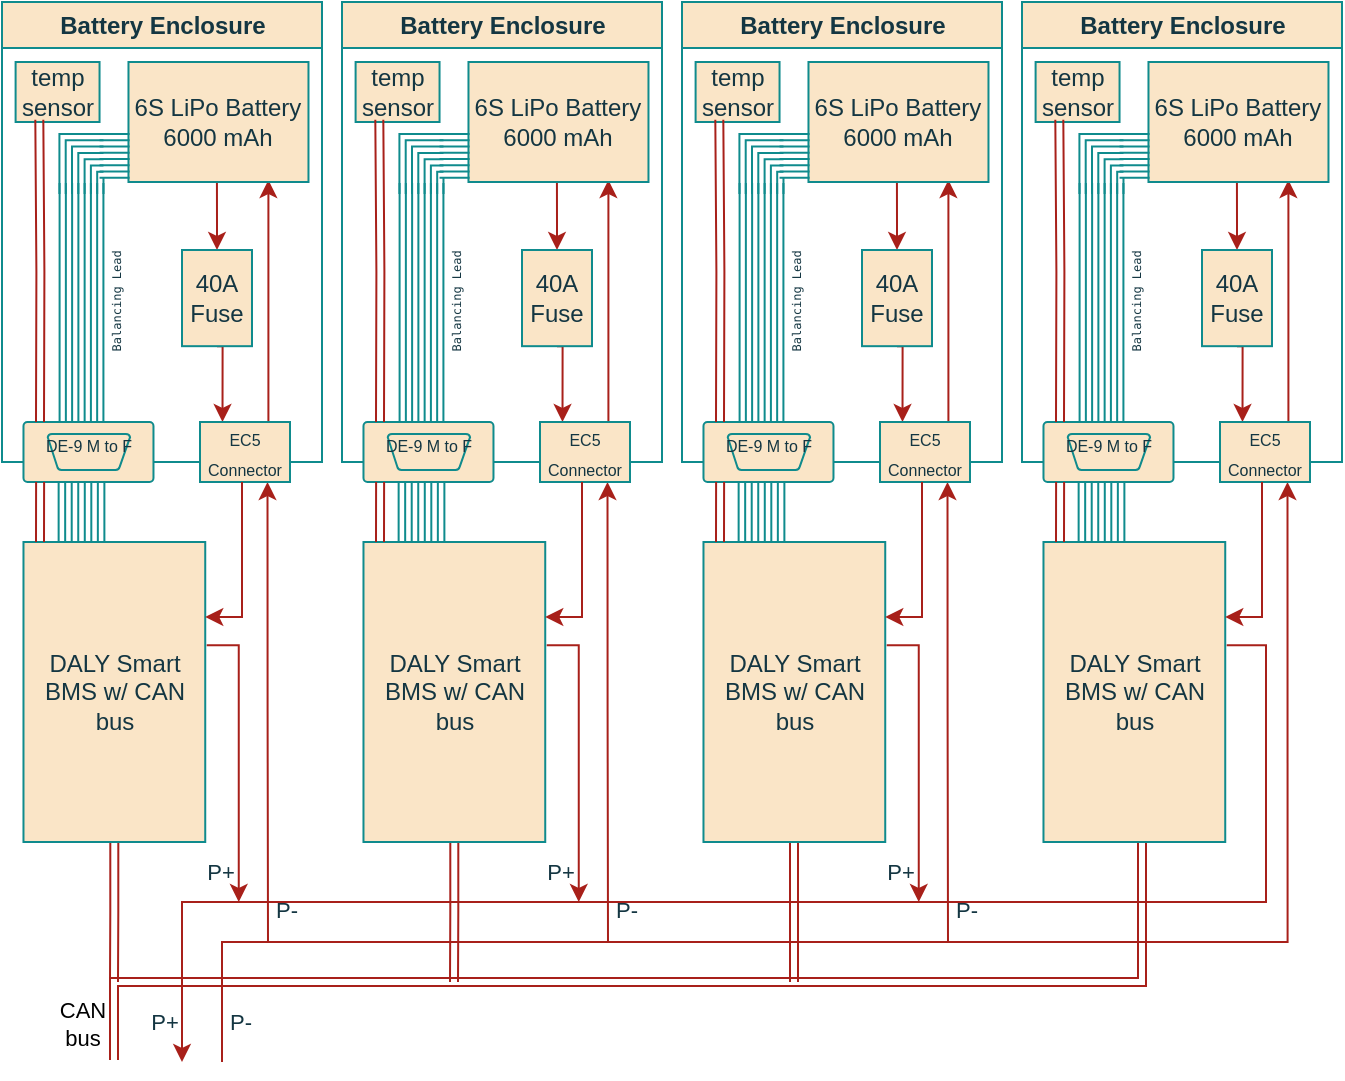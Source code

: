 <mxfile version="24.7.12">
  <diagram name="Page-1" id="U4LzexEA5z4gXmBC9XQn">
    <mxGraphModel dx="1235" dy="614" grid="1" gridSize="10" guides="1" tooltips="1" connect="1" arrows="1" fold="1" page="1" pageScale="1" pageWidth="850" pageHeight="1100" background="#ffffff" math="0" shadow="0">
      <root>
        <mxCell id="0" />
        <mxCell id="1" parent="0" />
        <mxCell id="nOU4_NgVh6XaABi12xhm-1" value="Battery Enclosure" style="swimlane;whiteSpace=wrap;html=1;spacingLeft=1;labelBackgroundColor=none;fillColor=#FAE5C7;strokeColor=#0F8B8D;fontColor=#143642;rounded=0;collapsible=0;" parent="1" vertex="1">
          <mxGeometry x="30" y="10" width="160" height="230" as="geometry">
            <mxRectangle x="30" y="10" width="140" height="30" as="alternateBounds" />
          </mxGeometry>
        </mxCell>
        <mxCell id="6z_8afMqLUwwlyAEEc4o-10" style="edgeStyle=orthogonalEdgeStyle;rounded=0;orthogonalLoop=1;jettySize=auto;html=1;entryX=0.5;entryY=0;entryDx=0;entryDy=0;strokeColor=#A8201A;fontColor=default;fillColor=#FAE5C7;labelBackgroundColor=none;" edge="1" parent="nOU4_NgVh6XaABi12xhm-1" target="6z_8afMqLUwwlyAEEc4o-6">
          <mxGeometry relative="1" as="geometry">
            <mxPoint x="107.467" y="90" as="sourcePoint" />
            <Array as="points">
              <mxPoint x="108.0" y="110" />
            </Array>
          </mxGeometry>
        </mxCell>
        <mxCell id="6z_8afMqLUwwlyAEEc4o-11" style="edgeStyle=orthogonalEdgeStyle;rounded=0;orthogonalLoop=1;jettySize=auto;html=1;exitX=0.5;exitY=1;exitDx=0;exitDy=0;entryX=0.25;entryY=0;entryDx=0;entryDy=0;strokeColor=#A8201A;fontColor=default;fillColor=#FAE5C7;labelBackgroundColor=none;" edge="1" parent="nOU4_NgVh6XaABi12xhm-1" source="6z_8afMqLUwwlyAEEc4o-6" target="nOU4_NgVh6XaABi12xhm-57">
          <mxGeometry relative="1" as="geometry" />
        </mxCell>
        <mxCell id="6z_8afMqLUwwlyAEEc4o-12" style="edgeStyle=orthogonalEdgeStyle;rounded=0;orthogonalLoop=1;jettySize=auto;html=1;entryX=0.63;entryY=0.984;entryDx=0;entryDy=0;entryPerimeter=0;strokeColor=#A8201A;fontColor=default;fillColor=#FAE5C7;labelBackgroundColor=none;" edge="1" parent="nOU4_NgVh6XaABi12xhm-1" source="nOU4_NgVh6XaABi12xhm-57">
          <mxGeometry relative="1" as="geometry">
            <mxPoint x="133.2" y="89.04" as="targetPoint" />
            <Array as="points">
              <mxPoint x="134" y="89" />
            </Array>
          </mxGeometry>
        </mxCell>
        <mxCell id="nOU4_NgVh6XaABi12xhm-2" value="6S LiPo Battery&lt;div&gt;6000 mAh&lt;/div&gt;" style="rounded=0;whiteSpace=wrap;html=1;labelBackgroundColor=none;fillColor=#FAE5C7;strokeColor=#0F8B8D;fontColor=#143642;" parent="nOU4_NgVh6XaABi12xhm-1" vertex="1">
          <mxGeometry x="63.24" y="30" width="90" height="60" as="geometry" />
        </mxCell>
        <mxCell id="nOU4_NgVh6XaABi12xhm-6" value="&lt;p style=&quot;line-height: 105%;&quot;&gt;&lt;font style=&quot;font-size: 8px;&quot;&gt;DE-9&amp;nbsp;&lt;/font&gt;&lt;span style=&quot;background-color: initial; font-size: 8px;&quot;&gt;M to F&lt;/span&gt;&lt;/p&gt;" style="pointerEvents=1;verticalLabelPosition=bottom;shadow=0;dashed=0;align=center;html=1;verticalAlign=top;shape=mxgraph.electrical.miscellaneous.small_d_connector;horizontal=1;spacingLeft=0;spacingBottom=0;spacing=0;spacingTop=-42;labelBackgroundColor=none;fillColor=#FAE5C7;strokeColor=#0F8B8D;fontColor=#143642;rounded=0;" parent="nOU4_NgVh6XaABi12xhm-1" vertex="1">
          <mxGeometry x="10.74" y="210" width="65" height="30" as="geometry" />
        </mxCell>
        <mxCell id="nOU4_NgVh6XaABi12xhm-8" value="&lt;pre style=&quot;font-size: 6px; line-height: 0%;&quot;&gt;Balancing Lead&lt;/pre&gt;" style="verticalLabelPosition=bottom;shadow=0;align=center;html=1;verticalAlign=top;shape=mxgraph.electrical.transmission.8_line_bus;rotation=-90;spacingLeft=0;spacingTop=-6;labelBackgroundColor=none;fillColor=#FAE5C7;strokeColor=#0F8B8D;fontColor=#143642;rounded=0;" parent="nOU4_NgVh6XaABi12xhm-1" vertex="1">
          <mxGeometry x="-20" y="139.26" width="119.51" height="21.91" as="geometry" />
        </mxCell>
        <mxCell id="6z_8afMqLUwwlyAEEc4o-21" style="edgeStyle=orthogonalEdgeStyle;rounded=0;orthogonalLoop=1;jettySize=auto;html=1;exitX=0.75;exitY=1;exitDx=0;exitDy=0;strokeColor=#A8201A;fontColor=default;fillColor=#FAE5C7;startArrow=classic;startFill=1;endArrow=none;endFill=0;labelBackgroundColor=none;" edge="1" parent="nOU4_NgVh6XaABi12xhm-1" source="nOU4_NgVh6XaABi12xhm-57">
          <mxGeometry relative="1" as="geometry">
            <mxPoint x="133" y="470" as="targetPoint" />
          </mxGeometry>
        </mxCell>
        <mxCell id="6z_8afMqLUwwlyAEEc4o-88" value="P-" style="edgeLabel;html=1;align=center;verticalAlign=middle;resizable=0;points=[];strokeColor=#0F8B8D;fontColor=#143642;fillColor=#FAE5C7;labelBackgroundColor=none;" vertex="1" connectable="0" parent="6z_8afMqLUwwlyAEEc4o-21">
          <mxGeometry x="0.882" relative="1" as="geometry">
            <mxPoint x="9" y="-3" as="offset" />
          </mxGeometry>
        </mxCell>
        <mxCell id="nOU4_NgVh6XaABi12xhm-57" value="&lt;font style=&quot;font-size: 8px;&quot;&gt;EC5 Connector&lt;/font&gt;" style="whiteSpace=wrap;html=1;strokeColor=#0F8B8D;fontColor=#143642;fillColor=#FAE5C7;rounded=0;labelBackgroundColor=none;" parent="nOU4_NgVh6XaABi12xhm-1" vertex="1">
          <mxGeometry x="99.0" y="210" width="45" height="30" as="geometry" />
        </mxCell>
        <mxCell id="6z_8afMqLUwwlyAEEc4o-6" value="40A Fuse" style="whiteSpace=wrap;html=1;strokeColor=#0F8B8D;fontColor=#143642;fillColor=#FAE5C7;labelBackgroundColor=none;" vertex="1" parent="nOU4_NgVh6XaABi12xhm-1">
          <mxGeometry x="90.0" y="124.0" width="35" height="48.09" as="geometry" />
        </mxCell>
        <mxCell id="6z_8afMqLUwwlyAEEc4o-13" value="" style="verticalLabelPosition=bottom;shadow=0;dashed=0;align=center;html=1;verticalAlign=top;shape=mxgraph.electrical.transmission.eightLineBusElbow;notch=180;strokeColor=#0F8B8D;fontColor=#143642;fillColor=#FAE5C7;rotation=-180;labelBackgroundColor=none;" vertex="1" parent="nOU4_NgVh6XaABi12xhm-1">
          <mxGeometry x="28.71" y="66" width="22.03" height="30" as="geometry" />
        </mxCell>
        <mxCell id="6z_8afMqLUwwlyAEEc4o-15" value="&lt;pre style=&quot;font-size: 6px; line-height: 0%;&quot;&gt;&lt;br&gt;&lt;/pre&gt;" style="verticalLabelPosition=bottom;shadow=0;align=center;html=1;verticalAlign=top;shape=mxgraph.electrical.transmission.8_line_bus;rotation=-180;spacingLeft=0;spacingTop=-6;labelBackgroundColor=none;fillColor=#FAE5C7;strokeColor=#0F8B8D;fontColor=#143642;rounded=0;" vertex="1" parent="nOU4_NgVh6XaABi12xhm-1">
          <mxGeometry x="48.77" y="66" width="15.02" height="21.91" as="geometry" />
        </mxCell>
        <mxCell id="6z_8afMqLUwwlyAEEc4o-3" value="temp sensor" style="whiteSpace=wrap;html=1;labelBackgroundColor=none;fillColor=#FAE5C7;strokeColor=#0F8B8D;fontColor=#143642;" vertex="1" parent="nOU4_NgVh6XaABi12xhm-1">
          <mxGeometry x="6.8" y="30" width="41.97" height="30" as="geometry" />
        </mxCell>
        <mxCell id="6z_8afMqLUwwlyAEEc4o-18" style="edgeStyle=orthogonalEdgeStyle;rounded=0;orthogonalLoop=1;jettySize=auto;html=1;strokeColor=#A8201A;fontColor=default;fillColor=#FAE5C7;shape=link;labelBackgroundColor=none;" edge="1" parent="nOU4_NgVh6XaABi12xhm-1">
          <mxGeometry relative="1" as="geometry">
            <mxPoint x="18.661" y="58.89" as="sourcePoint" />
            <mxPoint x="19" y="210" as="targetPoint" />
            <Array as="points" />
          </mxGeometry>
        </mxCell>
        <mxCell id="6z_8afMqLUwwlyAEEc4o-24" style="edgeStyle=orthogonalEdgeStyle;rounded=0;orthogonalLoop=1;jettySize=auto;html=1;strokeColor=#A8201A;fontColor=default;fillColor=#FAE5C7;shape=link;labelBackgroundColor=none;" edge="1" parent="1" source="nOU4_NgVh6XaABi12xhm-118">
          <mxGeometry relative="1" as="geometry">
            <mxPoint x="86" y="500" as="targetPoint" />
          </mxGeometry>
        </mxCell>
        <mxCell id="6z_8afMqLUwwlyAEEc4o-86" style="edgeStyle=elbowEdgeStyle;rounded=0;orthogonalLoop=1;jettySize=auto;html=1;strokeColor=#A8201A;fontColor=default;fillColor=#FAE5C7;exitX=1.008;exitY=0.344;exitDx=0;exitDy=0;exitPerimeter=0;labelBackgroundColor=none;" edge="1" parent="1" source="nOU4_NgVh6XaABi12xhm-118">
          <mxGeometry relative="1" as="geometry">
            <mxPoint x="148" y="460" as="targetPoint" />
            <mxPoint x="140" y="330" as="sourcePoint" />
            <Array as="points">
              <mxPoint x="148.38" y="330" />
            </Array>
          </mxGeometry>
        </mxCell>
        <mxCell id="6z_8afMqLUwwlyAEEc4o-87" value="P+" style="edgeLabel;html=1;align=center;verticalAlign=middle;resizable=0;points=[];strokeColor=#0F8B8D;fontColor=#143642;fillColor=#FAE5C7;labelBackgroundColor=none;" vertex="1" connectable="0" parent="6z_8afMqLUwwlyAEEc4o-86">
          <mxGeometry x="0.788" y="2" relative="1" as="geometry">
            <mxPoint x="-12" as="offset" />
          </mxGeometry>
        </mxCell>
        <mxCell id="nOU4_NgVh6XaABi12xhm-118" value="DALY Smart BMS w/ CAN bus" style="whiteSpace=wrap;html=1;strokeColor=#0F8B8D;fontColor=#143642;fillColor=#FAE5C7;labelBackgroundColor=none;" parent="1" vertex="1">
          <mxGeometry x="40.74" y="280" width="90.88" height="150" as="geometry" />
        </mxCell>
        <mxCell id="nOU4_NgVh6XaABi12xhm-53" value="&lt;pre style=&quot;font-size: 6px; line-height: 0%;&quot;&gt;&lt;br&gt;&lt;/pre&gt;" style="verticalLabelPosition=bottom;shadow=0;align=center;html=1;verticalAlign=top;shape=mxgraph.electrical.transmission.8_line_bus;rotation=90;spacingLeft=0;spacingTop=-6;labelBackgroundColor=none;fillColor=#FAE5C7;strokeColor=#0F8B8D;fontColor=#143642;rounded=0;" parent="1" vertex="1">
          <mxGeometry x="54.55" y="253.71" width="30.41" height="22.87" as="geometry" />
        </mxCell>
        <mxCell id="6z_8afMqLUwwlyAEEc4o-19" style="edgeStyle=elbowEdgeStyle;rounded=0;orthogonalLoop=1;jettySize=auto;html=1;strokeColor=#A8201A;fontColor=default;fillColor=#FAE5C7;shape=link;labelBackgroundColor=none;" edge="1" parent="1">
          <mxGeometry relative="1" as="geometry">
            <mxPoint x="49.056" y="250" as="sourcePoint" />
            <mxPoint x="49" y="280" as="targetPoint" />
          </mxGeometry>
        </mxCell>
        <mxCell id="6z_8afMqLUwwlyAEEc4o-20" style="edgeStyle=elbowEdgeStyle;rounded=0;orthogonalLoop=1;jettySize=auto;html=1;entryX=1;entryY=0.25;entryDx=0;entryDy=0;strokeColor=#A8201A;fontColor=default;fillColor=#FAE5C7;labelBackgroundColor=none;" edge="1" parent="1" target="nOU4_NgVh6XaABi12xhm-118">
          <mxGeometry relative="1" as="geometry">
            <mxPoint x="150" y="250" as="sourcePoint" />
            <mxPoint x="150" y="321.21" as="targetPoint" />
            <Array as="points">
              <mxPoint x="150" y="290" />
            </Array>
          </mxGeometry>
        </mxCell>
        <mxCell id="6z_8afMqLUwwlyAEEc4o-89" value="Battery Enclosure" style="swimlane;whiteSpace=wrap;html=1;spacingLeft=1;labelBackgroundColor=none;fillColor=#FAE5C7;strokeColor=#0F8B8D;fontColor=#143642;rounded=0;collapsible=0;" vertex="1" parent="1">
          <mxGeometry x="200" y="10" width="160" height="230" as="geometry">
            <mxRectangle x="30" y="10" width="140" height="30" as="alternateBounds" />
          </mxGeometry>
        </mxCell>
        <mxCell id="6z_8afMqLUwwlyAEEc4o-90" style="edgeStyle=orthogonalEdgeStyle;rounded=0;orthogonalLoop=1;jettySize=auto;html=1;entryX=0.5;entryY=0;entryDx=0;entryDy=0;strokeColor=#A8201A;fontColor=default;fillColor=#FAE5C7;labelBackgroundColor=none;" edge="1" parent="6z_8afMqLUwwlyAEEc4o-89" target="6z_8afMqLUwwlyAEEc4o-99">
          <mxGeometry relative="1" as="geometry">
            <mxPoint x="107.467" y="90" as="sourcePoint" />
            <Array as="points">
              <mxPoint x="108.0" y="110" />
            </Array>
          </mxGeometry>
        </mxCell>
        <mxCell id="6z_8afMqLUwwlyAEEc4o-91" style="edgeStyle=orthogonalEdgeStyle;rounded=0;orthogonalLoop=1;jettySize=auto;html=1;exitX=0.5;exitY=1;exitDx=0;exitDy=0;entryX=0.25;entryY=0;entryDx=0;entryDy=0;strokeColor=#A8201A;fontColor=default;fillColor=#FAE5C7;labelBackgroundColor=none;" edge="1" parent="6z_8afMqLUwwlyAEEc4o-89" source="6z_8afMqLUwwlyAEEc4o-99" target="6z_8afMqLUwwlyAEEc4o-98">
          <mxGeometry relative="1" as="geometry" />
        </mxCell>
        <mxCell id="6z_8afMqLUwwlyAEEc4o-92" style="edgeStyle=orthogonalEdgeStyle;rounded=0;orthogonalLoop=1;jettySize=auto;html=1;entryX=0.63;entryY=0.984;entryDx=0;entryDy=0;entryPerimeter=0;strokeColor=#A8201A;fontColor=default;fillColor=#FAE5C7;labelBackgroundColor=none;" edge="1" parent="6z_8afMqLUwwlyAEEc4o-89" source="6z_8afMqLUwwlyAEEc4o-98">
          <mxGeometry relative="1" as="geometry">
            <mxPoint x="133.2" y="89.04" as="targetPoint" />
            <Array as="points">
              <mxPoint x="134" y="89" />
            </Array>
          </mxGeometry>
        </mxCell>
        <mxCell id="6z_8afMqLUwwlyAEEc4o-93" value="6S LiPo Battery&lt;div&gt;6000 mAh&lt;/div&gt;" style="rounded=0;whiteSpace=wrap;html=1;labelBackgroundColor=none;fillColor=#FAE5C7;strokeColor=#0F8B8D;fontColor=#143642;" vertex="1" parent="6z_8afMqLUwwlyAEEc4o-89">
          <mxGeometry x="63.24" y="30" width="90" height="60" as="geometry" />
        </mxCell>
        <mxCell id="6z_8afMqLUwwlyAEEc4o-94" value="&lt;p style=&quot;line-height: 105%;&quot;&gt;&lt;font style=&quot;font-size: 8px;&quot;&gt;DE-9&amp;nbsp;&lt;/font&gt;&lt;span style=&quot;background-color: initial; font-size: 8px;&quot;&gt;M to F&lt;/span&gt;&lt;/p&gt;" style="pointerEvents=1;verticalLabelPosition=bottom;shadow=0;dashed=0;align=center;html=1;verticalAlign=top;shape=mxgraph.electrical.miscellaneous.small_d_connector;horizontal=1;spacingLeft=0;spacingBottom=0;spacing=0;spacingTop=-42;labelBackgroundColor=none;fillColor=#FAE5C7;strokeColor=#0F8B8D;fontColor=#143642;rounded=0;" vertex="1" parent="6z_8afMqLUwwlyAEEc4o-89">
          <mxGeometry x="10.74" y="210" width="65" height="30" as="geometry" />
        </mxCell>
        <mxCell id="6z_8afMqLUwwlyAEEc4o-95" value="&lt;pre style=&quot;font-size: 6px; line-height: 0%;&quot;&gt;Balancing Lead&lt;/pre&gt;" style="verticalLabelPosition=bottom;shadow=0;align=center;html=1;verticalAlign=top;shape=mxgraph.electrical.transmission.8_line_bus;rotation=-90;spacingLeft=0;spacingTop=-6;labelBackgroundColor=none;fillColor=#FAE5C7;strokeColor=#0F8B8D;fontColor=#143642;rounded=0;" vertex="1" parent="6z_8afMqLUwwlyAEEc4o-89">
          <mxGeometry x="-20" y="139.26" width="119.51" height="21.91" as="geometry" />
        </mxCell>
        <mxCell id="6z_8afMqLUwwlyAEEc4o-96" style="edgeStyle=orthogonalEdgeStyle;rounded=0;orthogonalLoop=1;jettySize=auto;html=1;exitX=0.75;exitY=1;exitDx=0;exitDy=0;strokeColor=#A8201A;fontColor=default;fillColor=#FAE5C7;startArrow=classic;startFill=1;endArrow=none;endFill=0;labelBackgroundColor=none;" edge="1" parent="6z_8afMqLUwwlyAEEc4o-89" source="6z_8afMqLUwwlyAEEc4o-98">
          <mxGeometry relative="1" as="geometry">
            <mxPoint x="133" y="470" as="targetPoint" />
          </mxGeometry>
        </mxCell>
        <mxCell id="6z_8afMqLUwwlyAEEc4o-97" value="P-" style="edgeLabel;html=1;align=center;verticalAlign=middle;resizable=0;points=[];strokeColor=#0F8B8D;fontColor=#143642;fillColor=#FAE5C7;labelBackgroundColor=none;" vertex="1" connectable="0" parent="6z_8afMqLUwwlyAEEc4o-96">
          <mxGeometry x="0.882" relative="1" as="geometry">
            <mxPoint x="9" y="-3" as="offset" />
          </mxGeometry>
        </mxCell>
        <mxCell id="6z_8afMqLUwwlyAEEc4o-98" value="&lt;font style=&quot;font-size: 8px;&quot;&gt;EC5 Connector&lt;/font&gt;" style="whiteSpace=wrap;html=1;strokeColor=#0F8B8D;fontColor=#143642;fillColor=#FAE5C7;rounded=0;labelBackgroundColor=none;" vertex="1" parent="6z_8afMqLUwwlyAEEc4o-89">
          <mxGeometry x="99.0" y="210" width="45" height="30" as="geometry" />
        </mxCell>
        <mxCell id="6z_8afMqLUwwlyAEEc4o-99" value="40A Fuse" style="whiteSpace=wrap;html=1;strokeColor=#0F8B8D;fontColor=#143642;fillColor=#FAE5C7;labelBackgroundColor=none;" vertex="1" parent="6z_8afMqLUwwlyAEEc4o-89">
          <mxGeometry x="90.0" y="124.0" width="35" height="48.09" as="geometry" />
        </mxCell>
        <mxCell id="6z_8afMqLUwwlyAEEc4o-100" value="" style="verticalLabelPosition=bottom;shadow=0;dashed=0;align=center;html=1;verticalAlign=top;shape=mxgraph.electrical.transmission.eightLineBusElbow;notch=180;strokeColor=#0F8B8D;fontColor=#143642;fillColor=#FAE5C7;rotation=-180;labelBackgroundColor=none;" vertex="1" parent="6z_8afMqLUwwlyAEEc4o-89">
          <mxGeometry x="28.71" y="66" width="22.03" height="30" as="geometry" />
        </mxCell>
        <mxCell id="6z_8afMqLUwwlyAEEc4o-101" value="&lt;pre style=&quot;font-size: 6px; line-height: 0%;&quot;&gt;&lt;br&gt;&lt;/pre&gt;" style="verticalLabelPosition=bottom;shadow=0;align=center;html=1;verticalAlign=top;shape=mxgraph.electrical.transmission.8_line_bus;rotation=-180;spacingLeft=0;spacingTop=-6;labelBackgroundColor=none;fillColor=#FAE5C7;strokeColor=#0F8B8D;fontColor=#143642;rounded=0;" vertex="1" parent="6z_8afMqLUwwlyAEEc4o-89">
          <mxGeometry x="48.77" y="66" width="15.02" height="21.91" as="geometry" />
        </mxCell>
        <mxCell id="6z_8afMqLUwwlyAEEc4o-102" value="temp sensor" style="whiteSpace=wrap;html=1;labelBackgroundColor=none;fillColor=#FAE5C7;strokeColor=#0F8B8D;fontColor=#143642;" vertex="1" parent="6z_8afMqLUwwlyAEEc4o-89">
          <mxGeometry x="6.8" y="30" width="41.97" height="30" as="geometry" />
        </mxCell>
        <mxCell id="6z_8afMqLUwwlyAEEc4o-103" style="edgeStyle=orthogonalEdgeStyle;rounded=0;orthogonalLoop=1;jettySize=auto;html=1;strokeColor=#A8201A;fontColor=default;fillColor=#FAE5C7;shape=link;labelBackgroundColor=none;" edge="1" parent="6z_8afMqLUwwlyAEEc4o-89">
          <mxGeometry relative="1" as="geometry">
            <mxPoint x="18.661" y="58.89" as="sourcePoint" />
            <mxPoint x="19" y="210" as="targetPoint" />
            <Array as="points" />
          </mxGeometry>
        </mxCell>
        <mxCell id="6z_8afMqLUwwlyAEEc4o-104" style="edgeStyle=orthogonalEdgeStyle;rounded=0;orthogonalLoop=1;jettySize=auto;html=1;strokeColor=#A8201A;fontColor=default;fillColor=#FAE5C7;shape=link;labelBackgroundColor=none;" edge="1" parent="1" source="6z_8afMqLUwwlyAEEc4o-107">
          <mxGeometry relative="1" as="geometry">
            <mxPoint x="256" y="500" as="targetPoint" />
          </mxGeometry>
        </mxCell>
        <mxCell id="6z_8afMqLUwwlyAEEc4o-105" style="edgeStyle=elbowEdgeStyle;rounded=0;orthogonalLoop=1;jettySize=auto;html=1;strokeColor=#A8201A;fontColor=default;fillColor=#FAE5C7;exitX=1.008;exitY=0.344;exitDx=0;exitDy=0;exitPerimeter=0;labelBackgroundColor=none;" edge="1" parent="1" source="6z_8afMqLUwwlyAEEc4o-107">
          <mxGeometry relative="1" as="geometry">
            <mxPoint x="318" y="460" as="targetPoint" />
            <mxPoint x="310" y="330" as="sourcePoint" />
            <Array as="points">
              <mxPoint x="318.38" y="330" />
            </Array>
          </mxGeometry>
        </mxCell>
        <mxCell id="6z_8afMqLUwwlyAEEc4o-106" value="P+" style="edgeLabel;html=1;align=center;verticalAlign=middle;resizable=0;points=[];strokeColor=#0F8B8D;fontColor=#143642;fillColor=#FAE5C7;labelBackgroundColor=none;" vertex="1" connectable="0" parent="6z_8afMqLUwwlyAEEc4o-105">
          <mxGeometry x="0.788" y="2" relative="1" as="geometry">
            <mxPoint x="-12" as="offset" />
          </mxGeometry>
        </mxCell>
        <mxCell id="6z_8afMqLUwwlyAEEc4o-107" value="DALY Smart BMS w/ CAN bus" style="whiteSpace=wrap;html=1;strokeColor=#0F8B8D;fontColor=#143642;fillColor=#FAE5C7;labelBackgroundColor=none;" vertex="1" parent="1">
          <mxGeometry x="210.74" y="280" width="90.88" height="150" as="geometry" />
        </mxCell>
        <mxCell id="6z_8afMqLUwwlyAEEc4o-108" value="&lt;pre style=&quot;font-size: 6px; line-height: 0%;&quot;&gt;&lt;br&gt;&lt;/pre&gt;" style="verticalLabelPosition=bottom;shadow=0;align=center;html=1;verticalAlign=top;shape=mxgraph.electrical.transmission.8_line_bus;rotation=90;spacingLeft=0;spacingTop=-6;labelBackgroundColor=none;fillColor=#FAE5C7;strokeColor=#0F8B8D;fontColor=#143642;rounded=0;" vertex="1" parent="1">
          <mxGeometry x="224.55" y="253.71" width="30.41" height="22.87" as="geometry" />
        </mxCell>
        <mxCell id="6z_8afMqLUwwlyAEEc4o-109" style="edgeStyle=elbowEdgeStyle;rounded=0;orthogonalLoop=1;jettySize=auto;html=1;strokeColor=#A8201A;fontColor=default;fillColor=#FAE5C7;shape=link;labelBackgroundColor=none;" edge="1" parent="1">
          <mxGeometry relative="1" as="geometry">
            <mxPoint x="219.056" y="250" as="sourcePoint" />
            <mxPoint x="219" y="280" as="targetPoint" />
          </mxGeometry>
        </mxCell>
        <mxCell id="6z_8afMqLUwwlyAEEc4o-110" style="edgeStyle=elbowEdgeStyle;rounded=0;orthogonalLoop=1;jettySize=auto;html=1;entryX=1;entryY=0.25;entryDx=0;entryDy=0;strokeColor=#A8201A;fontColor=default;fillColor=#FAE5C7;labelBackgroundColor=none;" edge="1" parent="1" target="6z_8afMqLUwwlyAEEc4o-107">
          <mxGeometry relative="1" as="geometry">
            <mxPoint x="320" y="250" as="sourcePoint" />
            <mxPoint x="320" y="321.21" as="targetPoint" />
            <Array as="points">
              <mxPoint x="320" y="290" />
            </Array>
          </mxGeometry>
        </mxCell>
        <mxCell id="6z_8afMqLUwwlyAEEc4o-111" value="Battery Enclosure" style="swimlane;whiteSpace=wrap;html=1;spacingLeft=1;labelBackgroundColor=none;fillColor=#FAE5C7;strokeColor=#0F8B8D;fontColor=#143642;rounded=0;collapsible=0;" vertex="1" parent="1">
          <mxGeometry x="370" y="10" width="160" height="230" as="geometry">
            <mxRectangle x="30" y="10" width="140" height="30" as="alternateBounds" />
          </mxGeometry>
        </mxCell>
        <mxCell id="6z_8afMqLUwwlyAEEc4o-112" style="edgeStyle=orthogonalEdgeStyle;rounded=0;orthogonalLoop=1;jettySize=auto;html=1;entryX=0.5;entryY=0;entryDx=0;entryDy=0;strokeColor=#A8201A;fontColor=default;fillColor=#FAE5C7;labelBackgroundColor=none;" edge="1" parent="6z_8afMqLUwwlyAEEc4o-111" target="6z_8afMqLUwwlyAEEc4o-121">
          <mxGeometry relative="1" as="geometry">
            <mxPoint x="107.467" y="90" as="sourcePoint" />
            <Array as="points">
              <mxPoint x="108.0" y="110" />
            </Array>
          </mxGeometry>
        </mxCell>
        <mxCell id="6z_8afMqLUwwlyAEEc4o-113" style="edgeStyle=orthogonalEdgeStyle;rounded=0;orthogonalLoop=1;jettySize=auto;html=1;exitX=0.5;exitY=1;exitDx=0;exitDy=0;entryX=0.25;entryY=0;entryDx=0;entryDy=0;strokeColor=#A8201A;fontColor=default;fillColor=#FAE5C7;labelBackgroundColor=none;" edge="1" parent="6z_8afMqLUwwlyAEEc4o-111" source="6z_8afMqLUwwlyAEEc4o-121" target="6z_8afMqLUwwlyAEEc4o-120">
          <mxGeometry relative="1" as="geometry" />
        </mxCell>
        <mxCell id="6z_8afMqLUwwlyAEEc4o-114" style="edgeStyle=orthogonalEdgeStyle;rounded=0;orthogonalLoop=1;jettySize=auto;html=1;entryX=0.63;entryY=0.984;entryDx=0;entryDy=0;entryPerimeter=0;strokeColor=#A8201A;fontColor=default;fillColor=#FAE5C7;labelBackgroundColor=none;" edge="1" parent="6z_8afMqLUwwlyAEEc4o-111" source="6z_8afMqLUwwlyAEEc4o-120">
          <mxGeometry relative="1" as="geometry">
            <mxPoint x="133.2" y="89.04" as="targetPoint" />
            <Array as="points">
              <mxPoint x="134" y="89" />
            </Array>
          </mxGeometry>
        </mxCell>
        <mxCell id="6z_8afMqLUwwlyAEEc4o-115" value="6S LiPo Battery&lt;div&gt;6000 mAh&lt;/div&gt;" style="rounded=0;whiteSpace=wrap;html=1;labelBackgroundColor=none;fillColor=#FAE5C7;strokeColor=#0F8B8D;fontColor=#143642;" vertex="1" parent="6z_8afMqLUwwlyAEEc4o-111">
          <mxGeometry x="63.24" y="30" width="90" height="60" as="geometry" />
        </mxCell>
        <mxCell id="6z_8afMqLUwwlyAEEc4o-116" value="&lt;p style=&quot;line-height: 105%;&quot;&gt;&lt;font style=&quot;font-size: 8px;&quot;&gt;DE-9&amp;nbsp;&lt;/font&gt;&lt;span style=&quot;background-color: initial; font-size: 8px;&quot;&gt;M to F&lt;/span&gt;&lt;/p&gt;" style="pointerEvents=1;verticalLabelPosition=bottom;shadow=0;dashed=0;align=center;html=1;verticalAlign=top;shape=mxgraph.electrical.miscellaneous.small_d_connector;horizontal=1;spacingLeft=0;spacingBottom=0;spacing=0;spacingTop=-42;labelBackgroundColor=none;fillColor=#FAE5C7;strokeColor=#0F8B8D;fontColor=#143642;rounded=0;" vertex="1" parent="6z_8afMqLUwwlyAEEc4o-111">
          <mxGeometry x="10.74" y="210" width="65" height="30" as="geometry" />
        </mxCell>
        <mxCell id="6z_8afMqLUwwlyAEEc4o-117" value="&lt;pre style=&quot;font-size: 6px; line-height: 0%;&quot;&gt;Balancing Lead&lt;/pre&gt;" style="verticalLabelPosition=bottom;shadow=0;align=center;html=1;verticalAlign=top;shape=mxgraph.electrical.transmission.8_line_bus;rotation=-90;spacingLeft=0;spacingTop=-6;labelBackgroundColor=none;fillColor=#FAE5C7;strokeColor=#0F8B8D;fontColor=#143642;rounded=0;" vertex="1" parent="6z_8afMqLUwwlyAEEc4o-111">
          <mxGeometry x="-20" y="139.26" width="119.51" height="21.91" as="geometry" />
        </mxCell>
        <mxCell id="6z_8afMqLUwwlyAEEc4o-118" style="edgeStyle=orthogonalEdgeStyle;rounded=0;orthogonalLoop=1;jettySize=auto;html=1;exitX=0.75;exitY=1;exitDx=0;exitDy=0;strokeColor=#A8201A;fontColor=default;fillColor=#FAE5C7;startArrow=classic;startFill=1;endArrow=none;endFill=0;labelBackgroundColor=none;" edge="1" parent="6z_8afMqLUwwlyAEEc4o-111" source="6z_8afMqLUwwlyAEEc4o-120">
          <mxGeometry relative="1" as="geometry">
            <mxPoint x="133" y="470" as="targetPoint" />
          </mxGeometry>
        </mxCell>
        <mxCell id="6z_8afMqLUwwlyAEEc4o-119" value="P-" style="edgeLabel;html=1;align=center;verticalAlign=middle;resizable=0;points=[];strokeColor=#0F8B8D;fontColor=#143642;fillColor=#FAE5C7;labelBackgroundColor=none;" vertex="1" connectable="0" parent="6z_8afMqLUwwlyAEEc4o-118">
          <mxGeometry x="0.882" relative="1" as="geometry">
            <mxPoint x="9" y="-3" as="offset" />
          </mxGeometry>
        </mxCell>
        <mxCell id="6z_8afMqLUwwlyAEEc4o-120" value="&lt;font style=&quot;font-size: 8px;&quot;&gt;EC5 Connector&lt;/font&gt;" style="whiteSpace=wrap;html=1;strokeColor=#0F8B8D;fontColor=#143642;fillColor=#FAE5C7;rounded=0;labelBackgroundColor=none;" vertex="1" parent="6z_8afMqLUwwlyAEEc4o-111">
          <mxGeometry x="99.0" y="210" width="45" height="30" as="geometry" />
        </mxCell>
        <mxCell id="6z_8afMqLUwwlyAEEc4o-121" value="40A Fuse" style="whiteSpace=wrap;html=1;strokeColor=#0F8B8D;fontColor=#143642;fillColor=#FAE5C7;labelBackgroundColor=none;" vertex="1" parent="6z_8afMqLUwwlyAEEc4o-111">
          <mxGeometry x="90.0" y="124.0" width="35" height="48.09" as="geometry" />
        </mxCell>
        <mxCell id="6z_8afMqLUwwlyAEEc4o-122" value="" style="verticalLabelPosition=bottom;shadow=0;dashed=0;align=center;html=1;verticalAlign=top;shape=mxgraph.electrical.transmission.eightLineBusElbow;notch=180;strokeColor=#0F8B8D;fontColor=#143642;fillColor=#FAE5C7;rotation=-180;labelBackgroundColor=none;" vertex="1" parent="6z_8afMqLUwwlyAEEc4o-111">
          <mxGeometry x="28.71" y="66" width="22.03" height="30" as="geometry" />
        </mxCell>
        <mxCell id="6z_8afMqLUwwlyAEEc4o-123" value="&lt;pre style=&quot;font-size: 6px; line-height: 0%;&quot;&gt;&lt;br&gt;&lt;/pre&gt;" style="verticalLabelPosition=bottom;shadow=0;align=center;html=1;verticalAlign=top;shape=mxgraph.electrical.transmission.8_line_bus;rotation=-180;spacingLeft=0;spacingTop=-6;labelBackgroundColor=none;fillColor=#FAE5C7;strokeColor=#0F8B8D;fontColor=#143642;rounded=0;" vertex="1" parent="6z_8afMqLUwwlyAEEc4o-111">
          <mxGeometry x="48.77" y="66" width="15.02" height="21.91" as="geometry" />
        </mxCell>
        <mxCell id="6z_8afMqLUwwlyAEEc4o-124" value="temp sensor" style="whiteSpace=wrap;html=1;labelBackgroundColor=none;fillColor=#FAE5C7;strokeColor=#0F8B8D;fontColor=#143642;" vertex="1" parent="6z_8afMqLUwwlyAEEc4o-111">
          <mxGeometry x="6.8" y="30" width="41.97" height="30" as="geometry" />
        </mxCell>
        <mxCell id="6z_8afMqLUwwlyAEEc4o-125" style="edgeStyle=orthogonalEdgeStyle;rounded=0;orthogonalLoop=1;jettySize=auto;html=1;strokeColor=#A8201A;fontColor=default;fillColor=#FAE5C7;shape=link;labelBackgroundColor=none;" edge="1" parent="6z_8afMqLUwwlyAEEc4o-111">
          <mxGeometry relative="1" as="geometry">
            <mxPoint x="18.661" y="58.89" as="sourcePoint" />
            <mxPoint x="19" y="210" as="targetPoint" />
            <Array as="points" />
          </mxGeometry>
        </mxCell>
        <mxCell id="6z_8afMqLUwwlyAEEc4o-126" style="edgeStyle=elbowEdgeStyle;rounded=0;orthogonalLoop=1;jettySize=auto;html=1;strokeColor=#A8201A;fontColor=default;fillColor=#FAE5C7;labelBackgroundColor=none;snapToPoint=1;fixDash=0;shape=link;" edge="1" parent="1" source="6z_8afMqLUwwlyAEEc4o-129">
          <mxGeometry relative="1" as="geometry">
            <mxPoint x="426" y="500" as="targetPoint" />
          </mxGeometry>
        </mxCell>
        <mxCell id="6z_8afMqLUwwlyAEEc4o-127" style="edgeStyle=elbowEdgeStyle;rounded=0;orthogonalLoop=1;jettySize=auto;html=1;strokeColor=#A8201A;fontColor=default;fillColor=#FAE5C7;exitX=1.008;exitY=0.344;exitDx=0;exitDy=0;exitPerimeter=0;labelBackgroundColor=none;" edge="1" parent="1" source="6z_8afMqLUwwlyAEEc4o-129">
          <mxGeometry relative="1" as="geometry">
            <mxPoint x="488" y="460" as="targetPoint" />
            <mxPoint x="480" y="330" as="sourcePoint" />
            <Array as="points">
              <mxPoint x="488.38" y="330" />
            </Array>
          </mxGeometry>
        </mxCell>
        <mxCell id="6z_8afMqLUwwlyAEEc4o-128" value="P+" style="edgeLabel;html=1;align=center;verticalAlign=middle;resizable=0;points=[];strokeColor=#0F8B8D;fontColor=#143642;fillColor=#FAE5C7;labelBackgroundColor=none;" vertex="1" connectable="0" parent="6z_8afMqLUwwlyAEEc4o-127">
          <mxGeometry x="0.788" y="2" relative="1" as="geometry">
            <mxPoint x="-12" as="offset" />
          </mxGeometry>
        </mxCell>
        <mxCell id="6z_8afMqLUwwlyAEEc4o-129" value="DALY Smart BMS w/ CAN bus" style="whiteSpace=wrap;html=1;strokeColor=#0F8B8D;fontColor=#143642;fillColor=#FAE5C7;labelBackgroundColor=none;" vertex="1" parent="1">
          <mxGeometry x="380.74" y="280" width="90.88" height="150" as="geometry" />
        </mxCell>
        <mxCell id="6z_8afMqLUwwlyAEEc4o-130" value="&lt;pre style=&quot;font-size: 6px; line-height: 0%;&quot;&gt;&lt;br&gt;&lt;/pre&gt;" style="verticalLabelPosition=bottom;shadow=0;align=center;html=1;verticalAlign=top;shape=mxgraph.electrical.transmission.8_line_bus;rotation=90;spacingLeft=0;spacingTop=-6;labelBackgroundColor=none;fillColor=#FAE5C7;strokeColor=#0F8B8D;fontColor=#143642;rounded=0;" vertex="1" parent="1">
          <mxGeometry x="394.55" y="253.71" width="30.41" height="22.87" as="geometry" />
        </mxCell>
        <mxCell id="6z_8afMqLUwwlyAEEc4o-131" style="edgeStyle=elbowEdgeStyle;rounded=0;orthogonalLoop=1;jettySize=auto;html=1;strokeColor=#A8201A;fontColor=default;fillColor=#FAE5C7;shape=link;labelBackgroundColor=none;" edge="1" parent="1">
          <mxGeometry relative="1" as="geometry">
            <mxPoint x="389.056" y="250" as="sourcePoint" />
            <mxPoint x="389" y="280" as="targetPoint" />
          </mxGeometry>
        </mxCell>
        <mxCell id="6z_8afMqLUwwlyAEEc4o-132" style="edgeStyle=elbowEdgeStyle;rounded=0;orthogonalLoop=1;jettySize=auto;html=1;entryX=1;entryY=0.25;entryDx=0;entryDy=0;strokeColor=#A8201A;fontColor=default;fillColor=#FAE5C7;labelBackgroundColor=none;" edge="1" parent="1" target="6z_8afMqLUwwlyAEEc4o-129">
          <mxGeometry relative="1" as="geometry">
            <mxPoint x="490" y="250" as="sourcePoint" />
            <mxPoint x="490" y="321.21" as="targetPoint" />
            <Array as="points">
              <mxPoint x="490" y="290" />
            </Array>
          </mxGeometry>
        </mxCell>
        <mxCell id="6z_8afMqLUwwlyAEEc4o-133" value="Battery Enclosure" style="swimlane;whiteSpace=wrap;html=1;spacingLeft=1;labelBackgroundColor=none;fillColor=#FAE5C7;strokeColor=#0F8B8D;fontColor=#143642;rounded=0;collapsible=0;" vertex="1" parent="1">
          <mxGeometry x="540" y="10" width="160" height="230" as="geometry">
            <mxRectangle x="30" y="10" width="140" height="30" as="alternateBounds" />
          </mxGeometry>
        </mxCell>
        <mxCell id="6z_8afMqLUwwlyAEEc4o-134" style="edgeStyle=orthogonalEdgeStyle;rounded=0;orthogonalLoop=1;jettySize=auto;html=1;entryX=0.5;entryY=0;entryDx=0;entryDy=0;strokeColor=#A8201A;fontColor=default;fillColor=#FAE5C7;labelBackgroundColor=none;" edge="1" parent="6z_8afMqLUwwlyAEEc4o-133" target="6z_8afMqLUwwlyAEEc4o-143">
          <mxGeometry relative="1" as="geometry">
            <mxPoint x="107.467" y="90" as="sourcePoint" />
            <Array as="points">
              <mxPoint x="108.0" y="110" />
            </Array>
          </mxGeometry>
        </mxCell>
        <mxCell id="6z_8afMqLUwwlyAEEc4o-135" style="edgeStyle=orthogonalEdgeStyle;rounded=0;orthogonalLoop=1;jettySize=auto;html=1;exitX=0.5;exitY=1;exitDx=0;exitDy=0;entryX=0.25;entryY=0;entryDx=0;entryDy=0;strokeColor=#A8201A;fontColor=default;fillColor=#FAE5C7;labelBackgroundColor=none;" edge="1" parent="6z_8afMqLUwwlyAEEc4o-133" source="6z_8afMqLUwwlyAEEc4o-143" target="6z_8afMqLUwwlyAEEc4o-142">
          <mxGeometry relative="1" as="geometry" />
        </mxCell>
        <mxCell id="6z_8afMqLUwwlyAEEc4o-136" style="edgeStyle=orthogonalEdgeStyle;rounded=0;orthogonalLoop=1;jettySize=auto;html=1;entryX=0.63;entryY=0.984;entryDx=0;entryDy=0;entryPerimeter=0;strokeColor=#A8201A;fontColor=default;fillColor=#FAE5C7;labelBackgroundColor=none;" edge="1" parent="6z_8afMqLUwwlyAEEc4o-133" source="6z_8afMqLUwwlyAEEc4o-142">
          <mxGeometry relative="1" as="geometry">
            <mxPoint x="133.2" y="89.04" as="targetPoint" />
            <Array as="points">
              <mxPoint x="134" y="89" />
            </Array>
          </mxGeometry>
        </mxCell>
        <mxCell id="6z_8afMqLUwwlyAEEc4o-137" value="6S LiPo Battery&lt;div&gt;6000 mAh&lt;/div&gt;" style="rounded=0;whiteSpace=wrap;html=1;labelBackgroundColor=none;fillColor=#FAE5C7;strokeColor=#0F8B8D;fontColor=#143642;" vertex="1" parent="6z_8afMqLUwwlyAEEc4o-133">
          <mxGeometry x="63.24" y="30" width="90" height="60" as="geometry" />
        </mxCell>
        <mxCell id="6z_8afMqLUwwlyAEEc4o-138" value="&lt;p style=&quot;line-height: 105%;&quot;&gt;&lt;font style=&quot;font-size: 8px;&quot;&gt;DE-9&amp;nbsp;&lt;/font&gt;&lt;span style=&quot;background-color: initial; font-size: 8px;&quot;&gt;M to F&lt;/span&gt;&lt;/p&gt;" style="pointerEvents=1;verticalLabelPosition=bottom;shadow=0;dashed=0;align=center;html=1;verticalAlign=top;shape=mxgraph.electrical.miscellaneous.small_d_connector;horizontal=1;spacingLeft=0;spacingBottom=0;spacing=0;spacingTop=-42;labelBackgroundColor=none;fillColor=#FAE5C7;strokeColor=#0F8B8D;fontColor=#143642;rounded=0;" vertex="1" parent="6z_8afMqLUwwlyAEEc4o-133">
          <mxGeometry x="10.74" y="210" width="65" height="30" as="geometry" />
        </mxCell>
        <mxCell id="6z_8afMqLUwwlyAEEc4o-139" value="&lt;pre style=&quot;font-size: 6px; line-height: 0%;&quot;&gt;Balancing Lead&lt;/pre&gt;" style="verticalLabelPosition=bottom;shadow=0;align=center;html=1;verticalAlign=top;shape=mxgraph.electrical.transmission.8_line_bus;rotation=-90;spacingLeft=0;spacingTop=-6;labelBackgroundColor=none;fillColor=#FAE5C7;strokeColor=#0F8B8D;fontColor=#143642;rounded=0;" vertex="1" parent="6z_8afMqLUwwlyAEEc4o-133">
          <mxGeometry x="-20" y="139.26" width="119.51" height="21.91" as="geometry" />
        </mxCell>
        <mxCell id="6z_8afMqLUwwlyAEEc4o-140" style="edgeStyle=orthogonalEdgeStyle;rounded=0;orthogonalLoop=1;jettySize=auto;html=1;exitX=0.75;exitY=1;exitDx=0;exitDy=0;strokeColor=#A8201A;fontColor=default;fillColor=#FAE5C7;startArrow=classic;startFill=1;endArrow=none;endFill=0;labelBackgroundColor=none;" edge="1" parent="6z_8afMqLUwwlyAEEc4o-133" source="6z_8afMqLUwwlyAEEc4o-142">
          <mxGeometry relative="1" as="geometry">
            <mxPoint x="-400" y="530" as="targetPoint" />
            <Array as="points">
              <mxPoint x="133" y="470" />
            </Array>
          </mxGeometry>
        </mxCell>
        <mxCell id="6z_8afMqLUwwlyAEEc4o-141" value="P-" style="edgeLabel;html=1;align=center;verticalAlign=middle;resizable=0;points=[];strokeColor=#0F8B8D;fontColor=#143642;fillColor=#FAE5C7;labelBackgroundColor=none;" vertex="1" connectable="0" parent="6z_8afMqLUwwlyAEEc4o-140">
          <mxGeometry x="0.882" relative="1" as="geometry">
            <mxPoint x="9" y="28" as="offset" />
          </mxGeometry>
        </mxCell>
        <mxCell id="6z_8afMqLUwwlyAEEc4o-142" value="&lt;font style=&quot;font-size: 8px;&quot;&gt;EC5 Connector&lt;/font&gt;" style="whiteSpace=wrap;html=1;strokeColor=#0F8B8D;fontColor=#143642;fillColor=#FAE5C7;rounded=0;labelBackgroundColor=none;" vertex="1" parent="6z_8afMqLUwwlyAEEc4o-133">
          <mxGeometry x="99.0" y="210" width="45" height="30" as="geometry" />
        </mxCell>
        <mxCell id="6z_8afMqLUwwlyAEEc4o-143" value="40A Fuse" style="whiteSpace=wrap;html=1;strokeColor=#0F8B8D;fontColor=#143642;fillColor=#FAE5C7;labelBackgroundColor=none;" vertex="1" parent="6z_8afMqLUwwlyAEEc4o-133">
          <mxGeometry x="90.0" y="124.0" width="35" height="48.09" as="geometry" />
        </mxCell>
        <mxCell id="6z_8afMqLUwwlyAEEc4o-144" value="" style="verticalLabelPosition=bottom;shadow=0;dashed=0;align=center;html=1;verticalAlign=top;shape=mxgraph.electrical.transmission.eightLineBusElbow;notch=180;strokeColor=#0F8B8D;fontColor=#143642;fillColor=#FAE5C7;rotation=-180;labelBackgroundColor=none;" vertex="1" parent="6z_8afMqLUwwlyAEEc4o-133">
          <mxGeometry x="28.71" y="66" width="22.03" height="30" as="geometry" />
        </mxCell>
        <mxCell id="6z_8afMqLUwwlyAEEc4o-145" value="&lt;pre style=&quot;font-size: 6px; line-height: 0%;&quot;&gt;&lt;br&gt;&lt;/pre&gt;" style="verticalLabelPosition=bottom;shadow=0;align=center;html=1;verticalAlign=top;shape=mxgraph.electrical.transmission.8_line_bus;rotation=-180;spacingLeft=0;spacingTop=-6;labelBackgroundColor=none;fillColor=#FAE5C7;strokeColor=#0F8B8D;fontColor=#143642;rounded=0;" vertex="1" parent="6z_8afMqLUwwlyAEEc4o-133">
          <mxGeometry x="48.77" y="66" width="15.02" height="21.91" as="geometry" />
        </mxCell>
        <mxCell id="6z_8afMqLUwwlyAEEc4o-146" value="temp sensor" style="whiteSpace=wrap;html=1;labelBackgroundColor=none;fillColor=#FAE5C7;strokeColor=#0F8B8D;fontColor=#143642;" vertex="1" parent="6z_8afMqLUwwlyAEEc4o-133">
          <mxGeometry x="6.8" y="30" width="41.97" height="30" as="geometry" />
        </mxCell>
        <mxCell id="6z_8afMqLUwwlyAEEc4o-147" style="edgeStyle=orthogonalEdgeStyle;rounded=0;orthogonalLoop=1;jettySize=auto;html=1;strokeColor=#A8201A;fontColor=default;fillColor=#FAE5C7;shape=link;labelBackgroundColor=none;" edge="1" parent="6z_8afMqLUwwlyAEEc4o-133">
          <mxGeometry relative="1" as="geometry">
            <mxPoint x="18.661" y="58.89" as="sourcePoint" />
            <mxPoint x="19" y="210" as="targetPoint" />
            <Array as="points" />
          </mxGeometry>
        </mxCell>
        <mxCell id="6z_8afMqLUwwlyAEEc4o-148" style="edgeStyle=orthogonalEdgeStyle;rounded=0;orthogonalLoop=1;jettySize=auto;html=1;strokeColor=#A8201A;fontColor=default;fillColor=#FAE5C7;shape=link;labelBackgroundColor=none;" edge="1" parent="1" source="6z_8afMqLUwwlyAEEc4o-151">
          <mxGeometry relative="1" as="geometry">
            <mxPoint x="86" y="539" as="targetPoint" />
            <Array as="points">
              <mxPoint x="600" y="500" />
              <mxPoint x="86" y="500" />
            </Array>
          </mxGeometry>
        </mxCell>
        <mxCell id="6z_8afMqLUwwlyAEEc4o-161" value="CAN&lt;div&gt;bus&lt;/div&gt;" style="edgeLabel;html=1;align=center;verticalAlign=middle;resizable=0;points=[];" vertex="1" connectable="0" parent="6z_8afMqLUwwlyAEEc4o-148">
          <mxGeometry x="0.941" y="2" relative="1" as="geometry">
            <mxPoint x="-18" as="offset" />
          </mxGeometry>
        </mxCell>
        <mxCell id="6z_8afMqLUwwlyAEEc4o-149" style="edgeStyle=orthogonalEdgeStyle;rounded=0;orthogonalLoop=1;jettySize=auto;html=1;strokeColor=#A8201A;fontColor=default;fillColor=#FAE5C7;exitX=1.008;exitY=0.344;exitDx=0;exitDy=0;exitPerimeter=0;labelBackgroundColor=none;" edge="1" parent="1" source="6z_8afMqLUwwlyAEEc4o-151">
          <mxGeometry relative="1" as="geometry">
            <mxPoint x="120" y="540" as="targetPoint" />
            <mxPoint x="650" y="330" as="sourcePoint" />
            <Array as="points">
              <mxPoint x="662" y="332" />
              <mxPoint x="662" y="460" />
              <mxPoint x="120" y="460" />
              <mxPoint x="120" y="540" />
            </Array>
          </mxGeometry>
        </mxCell>
        <mxCell id="6z_8afMqLUwwlyAEEc4o-150" value="P+" style="edgeLabel;html=1;align=center;verticalAlign=middle;resizable=0;points=[];strokeColor=#0F8B8D;fontColor=#143642;fillColor=#FAE5C7;labelBackgroundColor=none;" vertex="1" connectable="0" parent="6z_8afMqLUwwlyAEEc4o-149">
          <mxGeometry x="0.788" y="2" relative="1" as="geometry">
            <mxPoint x="-11" y="58" as="offset" />
          </mxGeometry>
        </mxCell>
        <mxCell id="6z_8afMqLUwwlyAEEc4o-151" value="DALY Smart BMS w/ CAN bus" style="whiteSpace=wrap;html=1;strokeColor=#0F8B8D;fontColor=#143642;fillColor=#FAE5C7;labelBackgroundColor=none;" vertex="1" parent="1">
          <mxGeometry x="550.74" y="280" width="90.88" height="150" as="geometry" />
        </mxCell>
        <mxCell id="6z_8afMqLUwwlyAEEc4o-152" value="&lt;pre style=&quot;font-size: 6px; line-height: 0%;&quot;&gt;&lt;br&gt;&lt;/pre&gt;" style="verticalLabelPosition=bottom;shadow=0;align=center;html=1;verticalAlign=top;shape=mxgraph.electrical.transmission.8_line_bus;rotation=90;spacingLeft=0;spacingTop=-6;labelBackgroundColor=none;fillColor=#FAE5C7;strokeColor=#0F8B8D;fontColor=#143642;rounded=0;" vertex="1" parent="1">
          <mxGeometry x="564.55" y="253.71" width="30.41" height="22.87" as="geometry" />
        </mxCell>
        <mxCell id="6z_8afMqLUwwlyAEEc4o-153" style="edgeStyle=elbowEdgeStyle;rounded=0;orthogonalLoop=1;jettySize=auto;html=1;strokeColor=#A8201A;fontColor=default;fillColor=#FAE5C7;shape=link;labelBackgroundColor=none;" edge="1" parent="1">
          <mxGeometry relative="1" as="geometry">
            <mxPoint x="559.056" y="250" as="sourcePoint" />
            <mxPoint x="559" y="280" as="targetPoint" />
          </mxGeometry>
        </mxCell>
        <mxCell id="6z_8afMqLUwwlyAEEc4o-154" style="edgeStyle=elbowEdgeStyle;rounded=0;orthogonalLoop=1;jettySize=auto;html=1;entryX=1;entryY=0.25;entryDx=0;entryDy=0;strokeColor=#A8201A;fontColor=default;fillColor=#FAE5C7;labelBackgroundColor=none;" edge="1" parent="1" target="6z_8afMqLUwwlyAEEc4o-151">
          <mxGeometry relative="1" as="geometry">
            <mxPoint x="660" y="250" as="sourcePoint" />
            <mxPoint x="660" y="321.21" as="targetPoint" />
            <Array as="points">
              <mxPoint x="660" y="290" />
            </Array>
          </mxGeometry>
        </mxCell>
      </root>
    </mxGraphModel>
  </diagram>
</mxfile>
